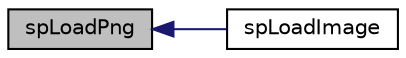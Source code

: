 digraph "spLoadPng"
{
  edge [fontname="Helvetica",fontsize="10",labelfontname="Helvetica",labelfontsize="10"];
  node [fontname="Helvetica",fontsize="10",shape=record];
  rankdir="LR";
  Node54 [label="spLoadPng",height=0.2,width=0.4,color="black", fillcolor="grey75", style="filled", fontcolor="black"];
  Node54 -> Node55 [dir="back",color="midnightblue",fontsize="10",style="solid",fontname="Helvetica"];
  Node55 [label="spLoadImage",height=0.2,width=0.4,color="black", fillcolor="white", style="filled",URL="$_load_image_8cpp.html#ae0a97d9df669bd0e3d6ebab35d1a0559"];
}
